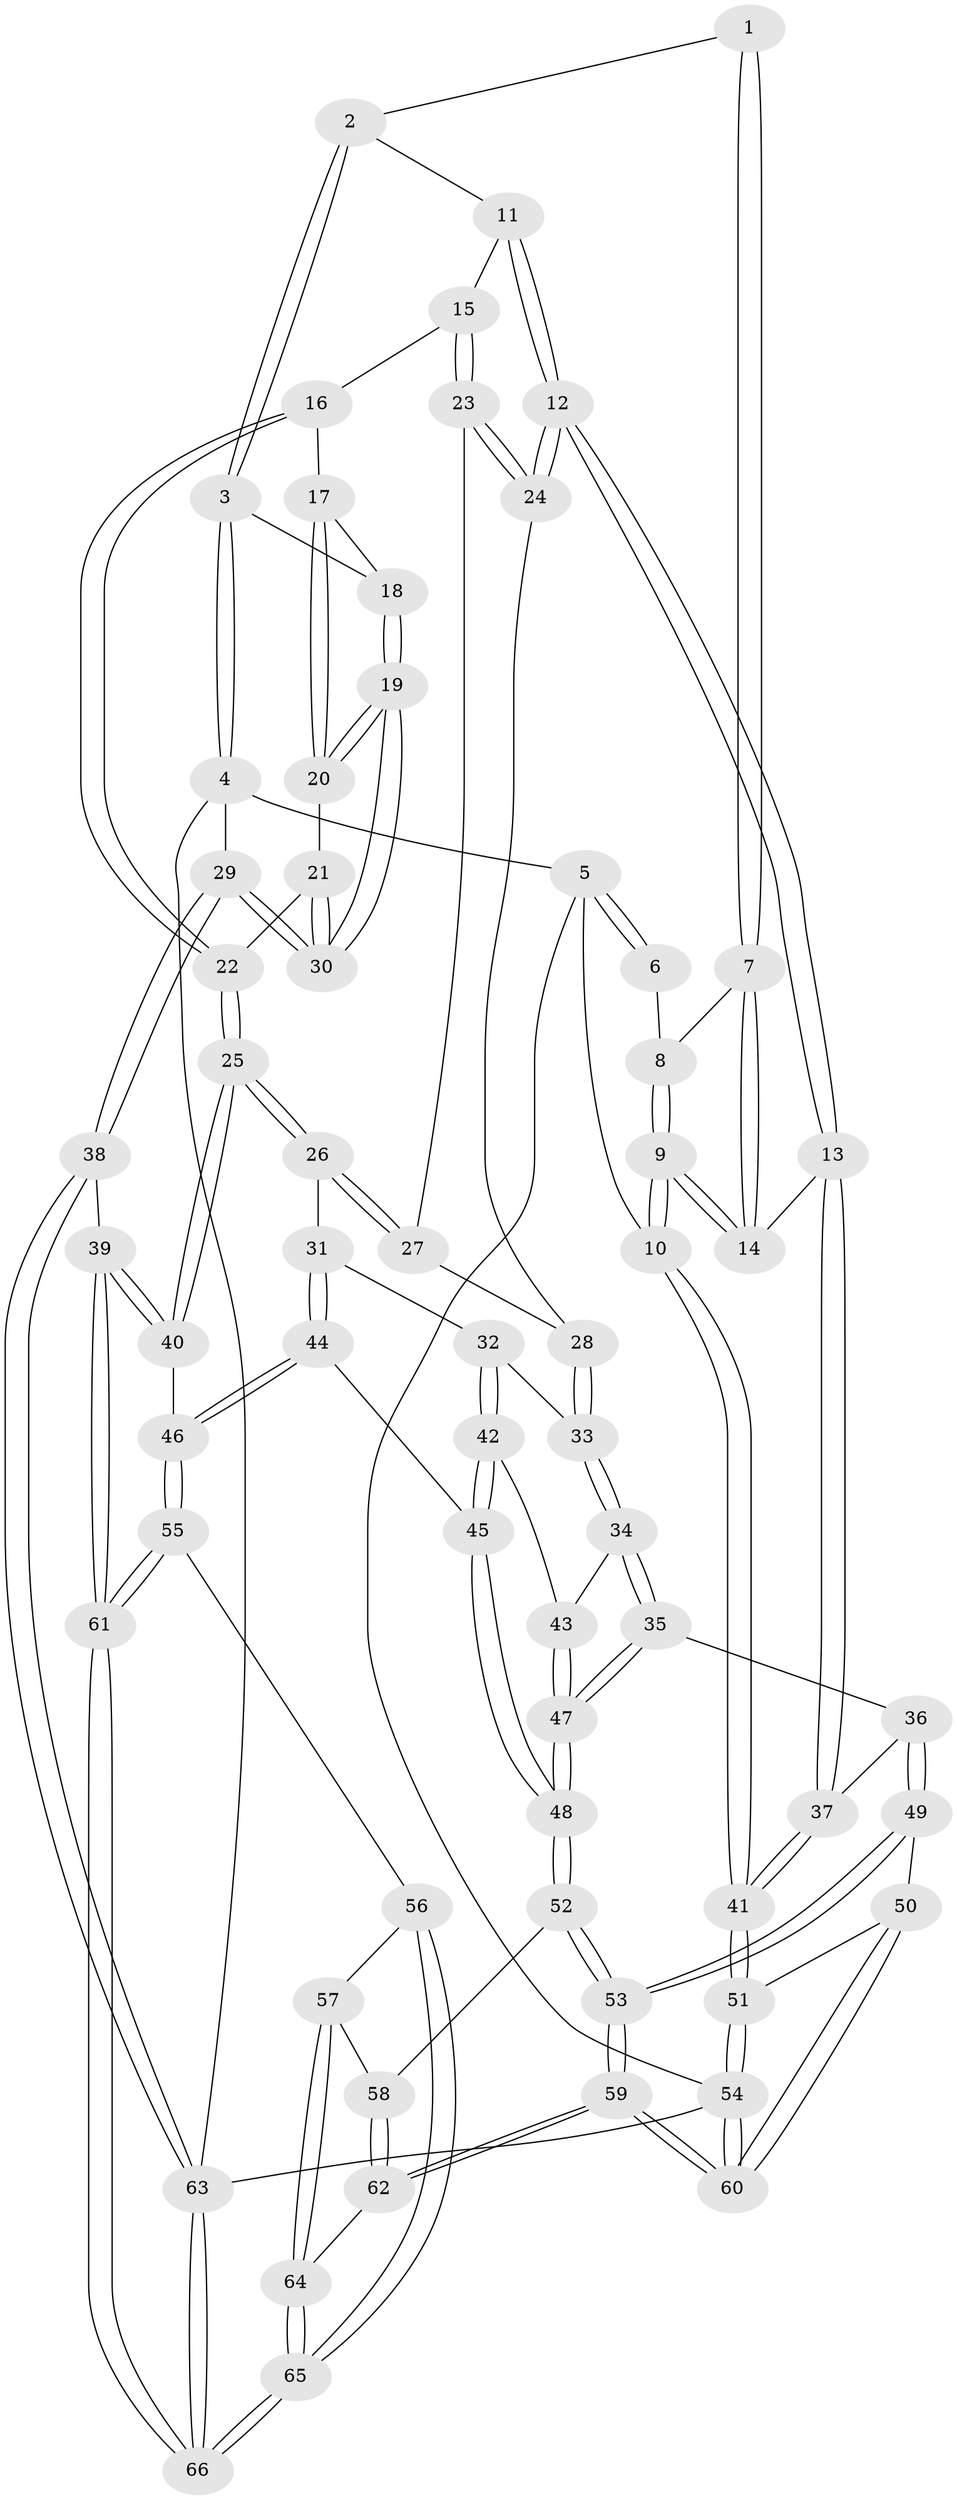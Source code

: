 // coarse degree distribution, {4: 0.43478260869565216, 5: 0.30434782608695654, 6: 0.13043478260869565, 3: 0.13043478260869565}
// Generated by graph-tools (version 1.1) at 2025/24/03/03/25 07:24:39]
// undirected, 66 vertices, 162 edges
graph export_dot {
graph [start="1"]
  node [color=gray90,style=filled];
  1 [pos="+0.5191144387531776+0"];
  2 [pos="+0.543964639118593+0"];
  3 [pos="+1+0"];
  4 [pos="+1+0"];
  5 [pos="+0+0"];
  6 [pos="+0.00802647391802578+0"];
  7 [pos="+0.21218592108476445+0.22746401769513525"];
  8 [pos="+0.14704846219277604+0.12263339264271801"];
  9 [pos="+0+0.31395044014595913"];
  10 [pos="+0+0.3332428344350131"];
  11 [pos="+0.5563119409704051+0.01039867134574275"];
  12 [pos="+0.3409233485950185+0.30885362872769434"];
  13 [pos="+0.2575304989310741+0.332753320974904"];
  14 [pos="+0.21268626692478648+0.2344949297629315"];
  15 [pos="+0.6168714338572572+0.14157848790511793"];
  16 [pos="+0.6390231711755874+0.15253381717999773"];
  17 [pos="+0.7200364002505947+0.18723894535874586"];
  18 [pos="+0.9006104950386794+0.15577536375193624"];
  19 [pos="+0.9375513329729102+0.3113905382794081"];
  20 [pos="+0.761633021307587+0.2629373425399235"];
  21 [pos="+0.7693698560962049+0.34517426744895485"];
  22 [pos="+0.7243827763369123+0.39579242827448896"];
  23 [pos="+0.5988080029829443+0.19872510125446874"];
  24 [pos="+0.3451532205791829+0.3096679627308997"];
  25 [pos="+0.6768674710594884+0.466957586652184"];
  26 [pos="+0.6403611309590477+0.4513816965693342"];
  27 [pos="+0.5982043769149048+0.20116057034515436"];
  28 [pos="+0.47611534376760173+0.3469041858706614"];
  29 [pos="+1+0.551542769156308"];
  30 [pos="+0.9944958751745766+0.411738907503984"];
  31 [pos="+0.5899506694376802+0.4594325061174969"];
  32 [pos="+0.573154890097529+0.4607630622184351"];
  33 [pos="+0.4792820133505239+0.3560523443364892"];
  34 [pos="+0.3866289345082465+0.5107853514273848"];
  35 [pos="+0.2967125847794484+0.5119475125933359"];
  36 [pos="+0.25500648495352096+0.5031919292832736"];
  37 [pos="+0.22846677444805075+0.4500383803758218"];
  38 [pos="+1+0.5740922289872501"];
  39 [pos="+1+0.5943178715173064"];
  40 [pos="+0.7750976614111993+0.5883986855615483"];
  41 [pos="+0+0.43446197895422084"];
  42 [pos="+0.47847848519776737+0.5290941260554218"];
  43 [pos="+0.4602285824248443+0.5285396951615822"];
  44 [pos="+0.5686575626826058+0.6772211786280451"];
  45 [pos="+0.5581906159116623+0.6755175236045335"];
  46 [pos="+0.6610840920366173+0.700231910685408"];
  47 [pos="+0.43031547069506276+0.6922890997143871"];
  48 [pos="+0.4442793377189945+0.7306369261947876"];
  49 [pos="+0.2134597000564082+0.6354655126670994"];
  50 [pos="+0.0408738021056192+0.6390614242009401"];
  51 [pos="+0+0.5203124221404863"];
  52 [pos="+0.414771022897455+0.7745047883458127"];
  53 [pos="+0.242732359991465+0.847003146040738"];
  54 [pos="+0+1"];
  55 [pos="+0.6615897999257451+0.7337307391397617"];
  56 [pos="+0.6024928788467774+0.8350217471181197"];
  57 [pos="+0.5270341154475846+0.8469779779189753"];
  58 [pos="+0.5051390910905224+0.8393572934606545"];
  59 [pos="+0.1069172315477974+1"];
  60 [pos="+0.05804301404248005+1"];
  61 [pos="+0.7842543381656073+0.8773688558625972"];
  62 [pos="+0.36533133732156015+1"];
  63 [pos="+1+1"];
  64 [pos="+0.5154664680903079+1"];
  65 [pos="+0.7040687831171842+1"];
  66 [pos="+0.8032155097482696+1"];
  1 -- 2;
  1 -- 7;
  1 -- 7;
  2 -- 3;
  2 -- 3;
  2 -- 11;
  3 -- 4;
  3 -- 4;
  3 -- 18;
  4 -- 5;
  4 -- 29;
  4 -- 63;
  5 -- 6;
  5 -- 6;
  5 -- 10;
  5 -- 54;
  6 -- 8;
  7 -- 8;
  7 -- 14;
  7 -- 14;
  8 -- 9;
  8 -- 9;
  9 -- 10;
  9 -- 10;
  9 -- 14;
  9 -- 14;
  10 -- 41;
  10 -- 41;
  11 -- 12;
  11 -- 12;
  11 -- 15;
  12 -- 13;
  12 -- 13;
  12 -- 24;
  12 -- 24;
  13 -- 14;
  13 -- 37;
  13 -- 37;
  15 -- 16;
  15 -- 23;
  15 -- 23;
  16 -- 17;
  16 -- 22;
  16 -- 22;
  17 -- 18;
  17 -- 20;
  17 -- 20;
  18 -- 19;
  18 -- 19;
  19 -- 20;
  19 -- 20;
  19 -- 30;
  19 -- 30;
  20 -- 21;
  21 -- 22;
  21 -- 30;
  21 -- 30;
  22 -- 25;
  22 -- 25;
  23 -- 24;
  23 -- 24;
  23 -- 27;
  24 -- 28;
  25 -- 26;
  25 -- 26;
  25 -- 40;
  25 -- 40;
  26 -- 27;
  26 -- 27;
  26 -- 31;
  27 -- 28;
  28 -- 33;
  28 -- 33;
  29 -- 30;
  29 -- 30;
  29 -- 38;
  29 -- 38;
  31 -- 32;
  31 -- 44;
  31 -- 44;
  32 -- 33;
  32 -- 42;
  32 -- 42;
  33 -- 34;
  33 -- 34;
  34 -- 35;
  34 -- 35;
  34 -- 43;
  35 -- 36;
  35 -- 47;
  35 -- 47;
  36 -- 37;
  36 -- 49;
  36 -- 49;
  37 -- 41;
  37 -- 41;
  38 -- 39;
  38 -- 63;
  38 -- 63;
  39 -- 40;
  39 -- 40;
  39 -- 61;
  39 -- 61;
  40 -- 46;
  41 -- 51;
  41 -- 51;
  42 -- 43;
  42 -- 45;
  42 -- 45;
  43 -- 47;
  43 -- 47;
  44 -- 45;
  44 -- 46;
  44 -- 46;
  45 -- 48;
  45 -- 48;
  46 -- 55;
  46 -- 55;
  47 -- 48;
  47 -- 48;
  48 -- 52;
  48 -- 52;
  49 -- 50;
  49 -- 53;
  49 -- 53;
  50 -- 51;
  50 -- 60;
  50 -- 60;
  51 -- 54;
  51 -- 54;
  52 -- 53;
  52 -- 53;
  52 -- 58;
  53 -- 59;
  53 -- 59;
  54 -- 60;
  54 -- 60;
  54 -- 63;
  55 -- 56;
  55 -- 61;
  55 -- 61;
  56 -- 57;
  56 -- 65;
  56 -- 65;
  57 -- 58;
  57 -- 64;
  57 -- 64;
  58 -- 62;
  58 -- 62;
  59 -- 60;
  59 -- 60;
  59 -- 62;
  59 -- 62;
  61 -- 66;
  61 -- 66;
  62 -- 64;
  63 -- 66;
  63 -- 66;
  64 -- 65;
  64 -- 65;
  65 -- 66;
  65 -- 66;
}
